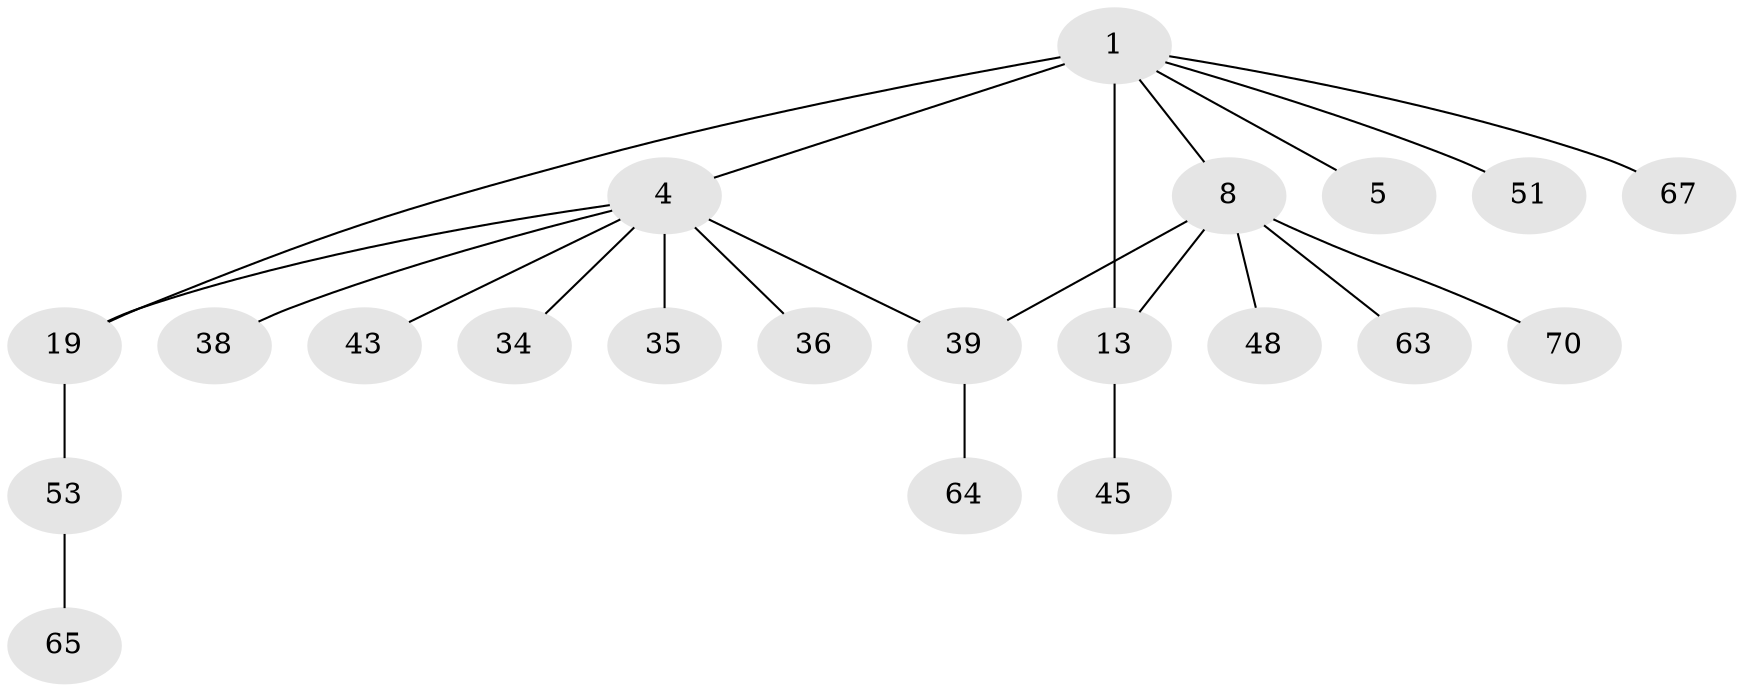 // original degree distribution, {5: 0.08571428571428572, 4: 0.02857142857142857, 2: 0.2714285714285714, 6: 0.014285714285714285, 1: 0.4142857142857143, 3: 0.18571428571428572}
// Generated by graph-tools (version 1.1) at 2025/16/03/04/25 18:16:57]
// undirected, 21 vertices, 23 edges
graph export_dot {
graph [start="1"]
  node [color=gray90,style=filled];
  1 [super="+15+2+3+12"];
  4 [super="+9+7+6+33+14"];
  5;
  8 [super="+10+26"];
  13 [super="+44+58"];
  19 [super="+60+32"];
  34 [super="+49+47"];
  35;
  36;
  38;
  39 [super="+62+40+59"];
  43;
  45;
  48 [super="+50+68"];
  51;
  53 [super="+61"];
  63;
  64;
  65;
  67;
  70;
  1 -- 4 [weight=2];
  1 -- 19;
  1 -- 8;
  1 -- 51;
  1 -- 5;
  1 -- 13 [weight=2];
  1 -- 67;
  4 -- 43;
  4 -- 34;
  4 -- 35;
  4 -- 36;
  4 -- 38;
  4 -- 39;
  4 -- 19;
  8 -- 48 [weight=2];
  8 -- 70;
  8 -- 39;
  8 -- 13;
  8 -- 63;
  13 -- 45;
  19 -- 53;
  39 -- 64;
  53 -- 65;
}
